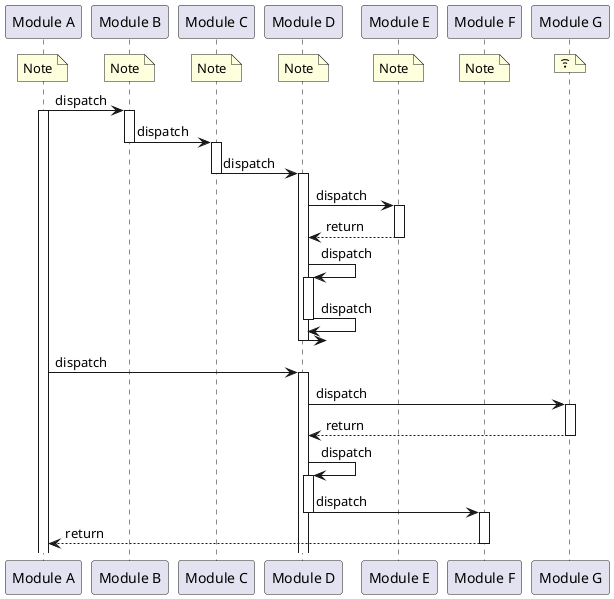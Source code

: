 @startuml hard-sequence-diagram

participant "Module A" as A
participant "Module B" as B
participant "Module C" as C
participant "Module D" as D
participant "Module E" as E
participant "Module F" as F
participant "Module G" as G

' not sure if D2 can do it - notes on the same level
note over A: Note
/ note over B: Note
/ note over C: Note
/ note over D: Note
/ note over E: Note
/ note over F: Note
/ note over G: <&wifi>

A -> B: dispatch
activate A

activate B
B -> C: dispatch
deactivate B

activate C
C -> D: dispatch
deactivate C

activate D
D -> E: dispatch

activate E
D <-- E: return
deactivate E

D -> D: dispatch
activate D
D -> D: dispatch
deactivate D

' OOPS, WE NEED IT TO SPLIT ACTIVITY
D ->?
deactivate D

A -> D: dispatch
activate D

D -> G: dispatch
activate G

D <-- G: return
deactivate G

D -> D: dispatch
activate D

D -> F: dispatch
deactivate D
activate F

A <-- F: return
deactivate F

@enduml
